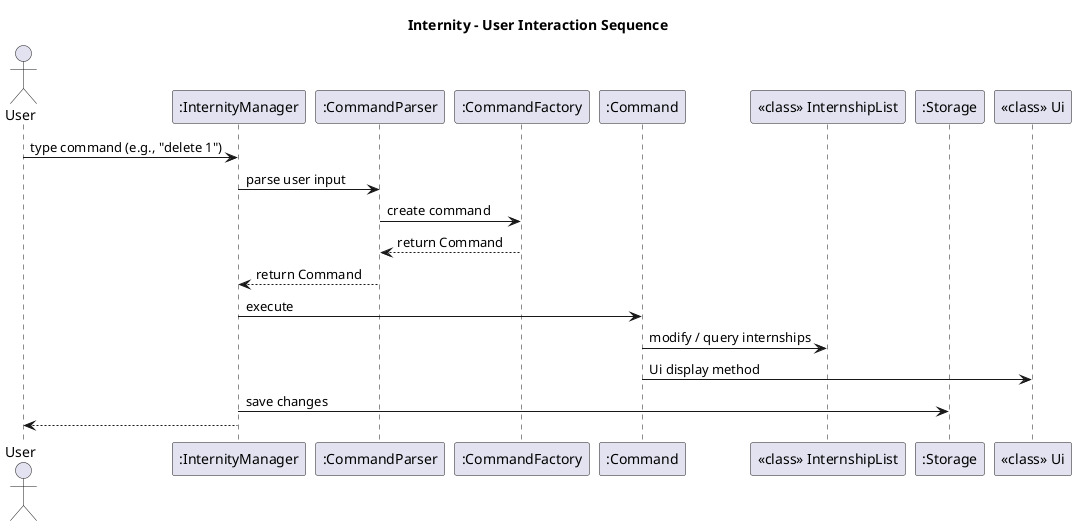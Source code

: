 @startuml
title Internity - User Interaction Sequence
actor User
participant ":InternityManager" as Manager
participant ":CommandParser" as Parser
participant ":CommandFactory" as Factory
participant ":Command" as Command
participant "<<class>> InternshipList" as Model
participant ":Storage" as Storage
participant "<<class>> Ui" as Ui


User -> Manager : type command (e.g., "delete 1")
Manager -> Parser : parse user input
Parser -> Factory : create command
Factory --> Parser : return Command
Parser --> Manager : return Command

Manager -> Command : execute
Command -> Model : modify / query internships
Command -> Ui : Ui display method
Manager -> Storage : save changes
Manager --> User :
@end